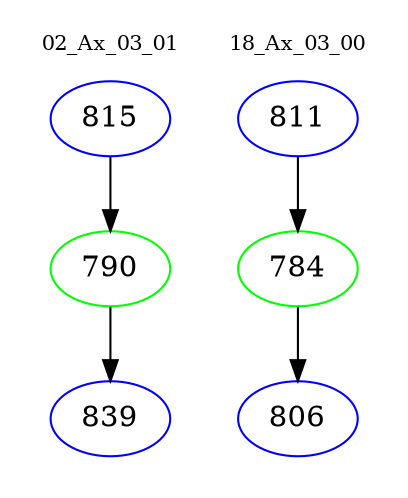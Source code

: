digraph{
subgraph cluster_0 {
color = white
label = "02_Ax_03_01";
fontsize=10;
T0_815 [label="815", color="blue"]
T0_815 -> T0_790 [color="black"]
T0_790 [label="790", color="green"]
T0_790 -> T0_839 [color="black"]
T0_839 [label="839", color="blue"]
}
subgraph cluster_1 {
color = white
label = "18_Ax_03_00";
fontsize=10;
T1_811 [label="811", color="blue"]
T1_811 -> T1_784 [color="black"]
T1_784 [label="784", color="green"]
T1_784 -> T1_806 [color="black"]
T1_806 [label="806", color="blue"]
}
}
